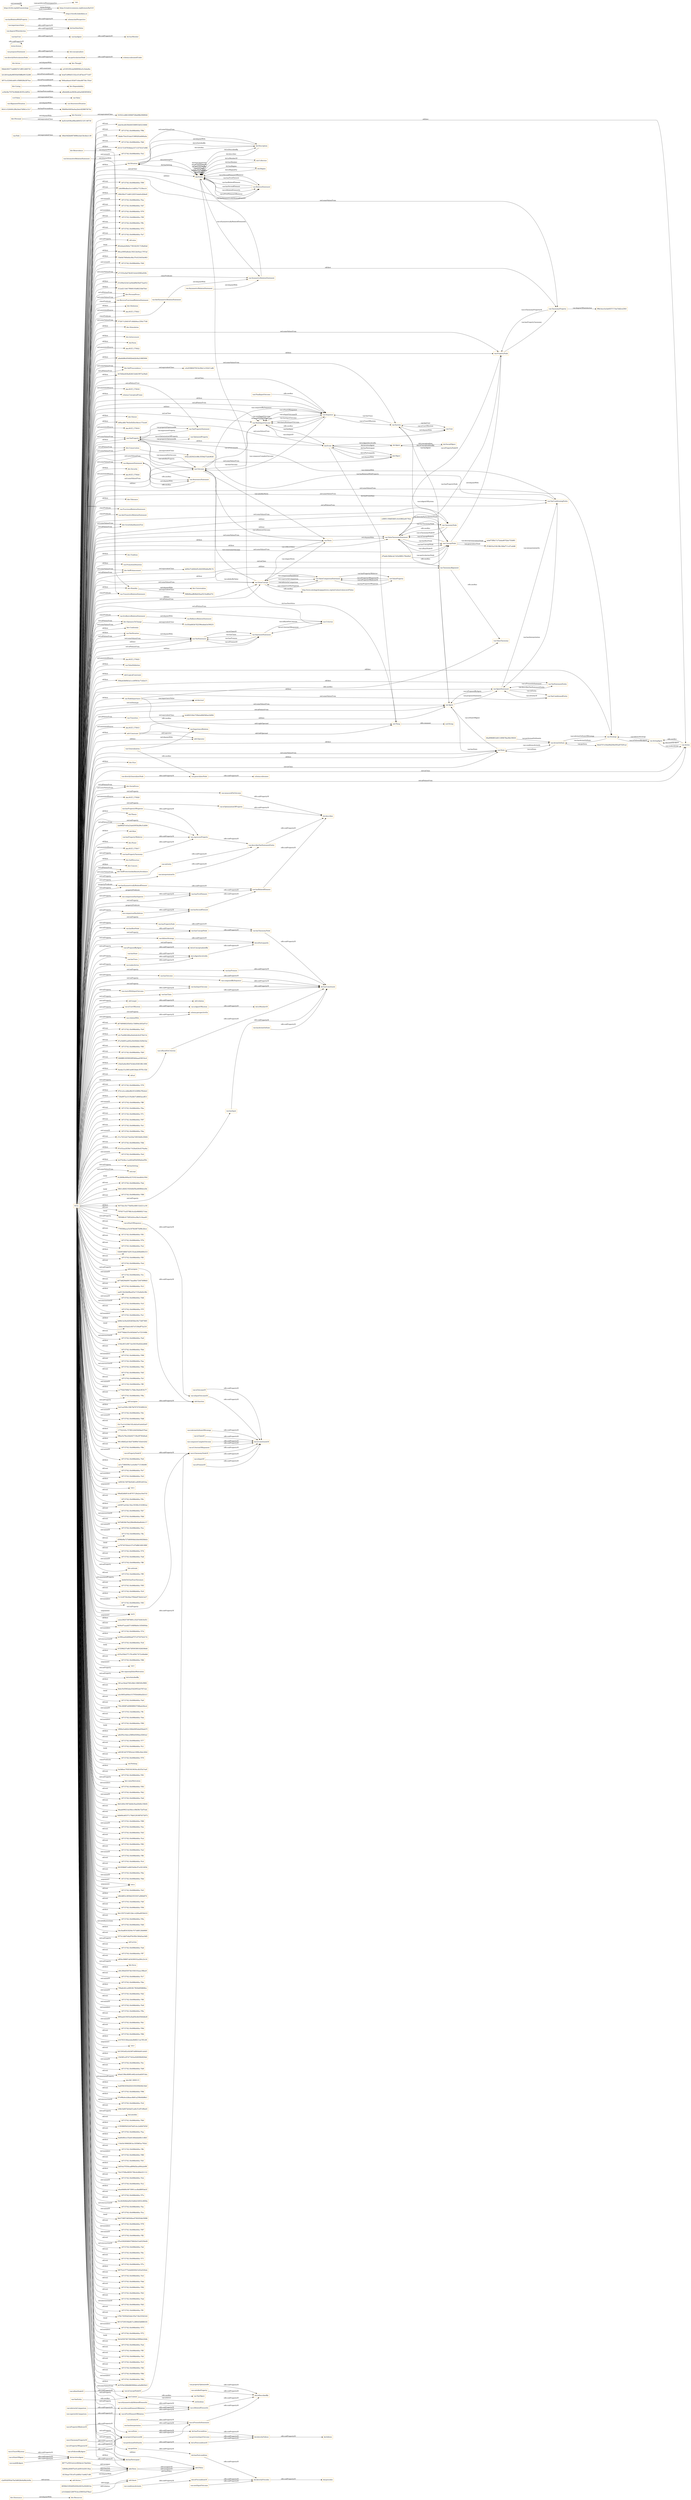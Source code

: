 digraph ar2dtool_diagram { 
rankdir=LR;
size="1501"
node [shape = rectangle, color="orange"]; "bhv:Dominance" "dul:Situation" "odrl:Action" "vae:Path" "88777a35914cfc2c0f20de3a72bd3b4c" "d7ba8e1fb6bc4a7c63e0885c70fed9a5" "a71553e2bd74fc8314c6c02982ef20fc" "vae:AntiSymmetricRelationStatement" "27e594e523d12a04ddf9b59a073aa012" "312a4211b617f06f4193df6233b67bb1" "bhv:PersonalFocus" "vae:ReverseFunctionalRelationStatement" "bhv:Hedonism" "obo:NCIT_C75921" "bhv:Societal" "vae:NodeImportance" "bhv:Universalism" "572817c2040187c48db9eec25f4c77d8" "f9b806e0483ba0aa2bdc4f29887f670d" "vae:AwarenessSituation" "c9bdc9d2bb667d686a3adc3bcbba1c38" "vae:Value" "bhv:Stimulation" "odrl:Policy" "bhv:Achievement" "dul:Norm" "obo:NCIT_C75922" "4858b41492b9f5d564c6635a362661be" "vae:AlignmentSituation" "odrl:Operator" "ac9dcfbe75576c06bffe36355c2df52c" "a8a6d486c8540f2b4d2b3fa2188f3006" "vae:VaeProperty" "bhv:SelfTrascendence" "3b7b9ded436a824615e8d19973a39af2" "vae:Outcome" "vae:AsymmetricRelationStatement" "obo:NCIT_C75918" "schema:ConceptualFrame" "vae:VaeEntity" "vae:MultiInputOutcome" "bhv:Conservation" "vae:AlignmentStatement" "bhv:Dependability" "dul:SocialObject" "bhv:Caring" "odrl:Asset" "bhv:Nature" "af8ebb68cda56f28cab0ae9d8385083d" "b69acd6fc79e5e45d5ec0dcec173cee6" "vae:Generalization" "obo:NCIT_C75919" "vae:Context" "vae:SymmetricRelationStatement" "vae:ActionOnState" "vae:VaeStatement" "vae:TaxonomyProperty" "bhv:Security" "obo:NCIT_C75924" "vae:ConceptNode" "dul:Object" "bhv:Tolerance" "vae:System" "bhv:Humility" "vae:FunctionalRelationStatement" "6b3c1c524440c28fa3beb7fd9b1e13c7" "odrl:Party" "vae:AntiTransitiveRelationStatement" "e389511f9d654601c0c43862a4f1762e" "vae:Norm" "bhv:GrowthAndAnxietyFree" "vae:User" "vae:Sequence" "vae:AgentStatement" "dcbf003184a7358e4ef84f360ee5d994" "vae:VaeConditionedEntity" "bhv:Tradition" "dul:Event" "vae:PromotionDemotion" "dul:Agent" "vae:ValueTaxonomyStatement" "506bab8aeb185d07c0dee86736c150a4" "dad5c4e93fba08beb8045212f1148730" "vae:TaxonomyAlignment" "bhv:SelfEnhancement" "vae:Strategy" "66a8986881b401149067fba36b19f430" "vae:Agent" "bhv:Benevolence" "vae:FinalInputOutcome" "2212814ad4a98593b058fffa99152288" "ccfa20386047f410e30dc1e102d11a86" "vae:VaeSituation" "bhv:Conformity" "vae:Action" "a3143ddd21269791dccf39055ed70ba3" "bhv:Resources" "vae:TransitiveRelationStatement" "dul:Collection" "vae:AwarenessStatement" "vae:IrreflexiveRelationStatement" "obo:NCIT_C75925" "vae:ValueDefinition" "bhv:OpennessToChange" "32f646a2606f7bc81ab091fcb50130ae" "f1f3521e486100969726bd98b3908926" "vae:ActingAgent" "odrl:LogicalConstraint" "94bbfc06377eddf467b7c8f012460745" "eb00e37af440ef5c4443000afba99c7d" "558aeb3b60b3a1cccb9561bc71d2ea7c" "vae:ValueConcept" "vae:PropertyNode" "vae:ValueProperty" "vae:ValueComparisonStatement" "87dfb53a31fb198c348af711cd7ca0d8" "vae:VaeStatementEntity" "vae:Criterion" "obo:NCIT_C75915" "bhv:Thought" "0b2d707e164a90d294e095a0f7f291a2" "a0a875f9b17a75a4aef67f2de755d9f1" "vae:Transition" "vae:State" "dul:Entity" "bhv:Face" "vae:VaeConditioningEntity" "vae:TaxonomyNode" "vae:VaePropertyStatement" "bhv:SocialFocus" "obo:NCIT_C75920" "odrl:Constraint" "vae:IntransitiveRelationStatement" "vae:OptimizedProperty" "dul:Theory" "dul:Region" "dul:Description" "2dd964d7e43a23ab43955b2f9e31d494" "3f150aae75f1c87a24f92c7cb4627c88" "bhv:Action" "vcvf:Value" "odrl:Rule" "6cbd7a990d31332ce51df7dec6771457" "bhv:Power" "vae:ImportanceRelation" "454ec2f25023c0f8c3559d272efe9638" "bhv:Personal" "968b9baaffb9bb02faaf321fed80a57d" "vae:ReflexiveRelationStatement" "38731e52040cb691cf588928fa5874ee" "ec01f0185fcda94f6f946cd1e5eba9ec" "c2a093d595eb7be5d6028e9a98a3e40a" "obo:NCIT_C75917" "vae:ArgumentStatement" "bhv:SelfDirection" "bhv:Concern" "c5c5f3ab843b7f22596eddab3e590231" "bhv:SelfProtectionAndAnxietyAvoidance" "vae:RelationStatement" ; /*classes style*/
	"bhv:Action" -> "bhv:Thought" [ label = "owl:disjointWith" ];
	"vae:particularizesNode" -> "schema:subsumedUnder" [ label = "rdfs:subPropertyOf" ];
	"vae:hasConceptNode" -> "vae:hasTaxonomyNode" [ label = "rdfs:subPropertyOf" ];
	"vae:ConceptNode" -> "vae:PropertyNode" [ label = "owl:disjointWith" ];
	"vae:AsymmetricRelationStatement" -> "vae:SymmetricRelationStatement" [ label = "owl:disjointWith" ];
	"vae:isTaxonomyNodeOf" -> "dul:isConstituentOf" [ label = "rdfs:subPropertyOf" ];
	"vae:proposesStatement" -> "dul:conceptualizes" [ label = "rdfs:subPropertyOf" ];
	"vae:previousInputOutcome" -> "dul:directlyFollows" [ label = "rdfs:subPropertyOf" ];
	"vae:hasTaxonomyNode" -> "dul:hasConstituent" [ label = "rdfs:subPropertyOf" ];
	"vae:nextInputOutcome" -> "dul:directlyPrecedes" [ label = "rdfs:subPropertyOf" ];
	"vae:VaeSituation" -> "vae:VaeStatement" [ label = "owl:disjointWith" ];
	"vae:comparisonHasInferior" -> "vae:hasSecondElement" [ label = "rdfs:subPropertyOf" ];
	"vae:hasTrace" -> "dul:isAgentInvolvedIn" [ label = "rdfs:subPropertyOf" ];
	"vae:Path" -> "c9bdc9d2bb667d686a3adc3bcbba1c38" [ label = "owl:equivalentClass" ];
	"vae:isInputOf" -> "dul:isConstituentOf" [ label = "rdfs:subPropertyOf" ];
	"vae:isSymmetricallyRelatedElementIn" -> "vae:isRelatedElementIn" [ label = "rdfs:subPropertyOf" ];
	"dul:involvesAgent" -> "dul:hasParticipant" [ label = "rdfs:subPropertyOf" ];
	"terms:license" -> "terms:license" [ label = "rdfs:subPropertyOf" ];
	"dul:isAgentInvolvedIn" -> "dul:isParticipantIn" [ label = "rdfs:subPropertyOf" ];
	"bhv:SelfTrascendence" -> "ccfa20386047f410e30dc1e102d11a86" [ label = "owl:equivalentClass" ];
	"vae:describesVaeStatementEntity" -> "dul:describes" [ label = "rdfs:subPropertyOf" ];
	"vae:hasPropertyTaxonomy" -> "vae:expressesProperty" [ label = "rdfs:subPropertyOf" ];
	"dul:Event" -> "dul:Object" [ label = "owl:disjointWith" ];
	"vae:isPremiseOf" -> "dul:isConstituentOf" [ label = "rdfs:subPropertyOf" ];
	"vae:interpretationOn" -> "vae:describesVaeStatementEntity" [ label = "rdfs:subPropertyOf" ];
	"dul:Description" -> "dul:Situation" [ label = "owl:disjointWith" ];
	"odrl:Action" -> "odrl:Party" [ label = "owl:disjointWith" ];
	"vae:madeByAgent" -> "dul:involvesAgent" [ label = "rdfs:subPropertyOf" ];
	"dul:isPreconditionOf" -> "dul:directlyPrecedes" [ label = "rdfs:subPropertyOf" ];
	"vae:isOutcomeOf" -> "dul:isConstituentOf" [ label = "rdfs:subPropertyOf" ];
	"vae:isPresentInStatement" -> "dul:isDescribedBy" [ label = "rdfs:subPropertyOf" ];
	"vae:hasInput" -> "dul:hasConstituent" [ label = "rdfs:subPropertyOf" ];
	"bhv:Personal" -> "bhv:Societal" [ label = "owl:disjointWith" ];
	"bhv:Personal" -> "dad5c4e93fba08beb8045212f1148730" [ label = "owl:equivalentClass" ];
	"vae:hasUser" -> "vae:hasAgent" [ label = "rdfs:subPropertyOf" ];
	"vae:hasRelatedElement" -> "dul:describes" [ label = "rdfs:subPropertyOf" ];
	"vae:onState" -> "dul:hasPrecondition" [ label = "rdfs:subPropertyOf" ];
	"vae:hasActionOnState" -> "dul:hasConstituent" [ label = "rdfs:subPropertyOf" ];
	"vae:hasPropertyNode" -> "vae:hasTaxonomyNode" [ label = "rdfs:subPropertyOf" ];
	"dul:hasPrecondition" -> "dul:directlyFollows" [ label = "rdfs:subPropertyOf" ];
	"vae:hasPropertyOfSuperior" -> "vae:expressesProperty" [ label = "rdfs:subPropertyOf" ];
	"bhv:Conservation" -> "454ec2f25023c0f8c3559d272efe9638" [ label = "owl:equivalentClass" ];
	"vae:isPropertyNodeOf" -> "vae:isTaxonomyNodeOf" [ label = "rdfs:subPropertyOf" ];
	"bhv:Societal" -> "f1f3521e486100969726bd98b3908926" [ label = "owl:equivalentClass" ];
	"vae:Transition" -> "dcbf003184a7358e4ef84f360ee5d994" [ label = "owl:equivalentClass" ];
	"vae:comparisonHasSuperior" -> "vae:hasFirstElement" [ label = "rdfs:subPropertyOf" ];
	"vae:hasOutcome" -> "dul:hasConstituent" [ label = "rdfs:subPropertyOf" ];
	"vae:Norm" -> "vae:ValueTaxonomyStatement" [ label = "owl:disjointWith" ];
	"vae:importanceValue" -> "dul:hasDataValue" [ label = "rdfs:subPropertyOf" ];
	"vae:isProposedByAgent" -> "dul:isConceptualizedBy" [ label = "rdfs:subPropertyOf" ];
	"bhv:Dominance" -> "bhv:Resources" [ label = "owl:disjointWith" ];
	"vae:isEntityOf" -> "vae:isPresentInStatement" [ label = "rdfs:subPropertyOf" ];
	"vae:MultiInputOutcome" -> "vae:Sequence" [ label = "rdfs:seeAlso" ];
	"vae:propertyExpressedAt" -> "vae:isPresentInStatement" [ label = "rdfs:subPropertyOf" ];
	"vae:hasState" -> "dul:isAgentInvolvedIn" [ label = "rdfs:subPropertyOf" ];
	"vae:AwarenessStatement" -> "vae:AlignmentStatement" [ label = "rdfs:seeAlso" ];
	"vae:isConceptNodeOf" -> "vae:isTaxonomyNodeOf" [ label = "rdfs:subPropertyOf" ];
	"bhv:Caring" -> "bhv:Dependability" [ label = "owl:disjointWith" ];
	"vae:hasRootNode" -> "vae:hasConceptNode" [ label = "rdfs:subPropertyOf" ];
	"vae:isAgentOfSystem" -> "dul:isMemberOf" [ label = "rdfs:subPropertyOf" ];
	"vae:ValueConcept" -> "http://www.ontologydesignpatterns.org/ont/values/valuecore#Value" [ label = "rdfs:seeAlso" ];
	"vae:isInputOutcomeOf" -> "dul:isConstituentOf" [ label = "rdfs:subPropertyOf" ];
	"vae:isTaxonomyPropertyOf" -> "vae:propertyExpressedAt" [ label = "rdfs:subPropertyOf" ];
	"vae:directlyParticularizesNode" -> "vae:particularizesNode" [ label = "rdfs:subPropertyOf" ];
	"vae:isRootNodeOf" -> "vae:isConceptNodeOf" [ label = "rdfs:subPropertyOf" ];
	"vae:expressesProperty" -> "vae:describesVaeStatementEntity" [ label = "rdfs:subPropertyOf" ];
	"vae:hasAgent" -> "dul:hasMember" [ label = "rdfs:subPropertyOf" ];
	"vae:isFollowedByAgent" -> "dul:hasParticipant" [ label = "rdfs:subPropertyOf" ];
	"vae:hasRelationWithProperty" -> "schema:hasPerspective" [ label = "rdfs:subPropertyOf" ];
	"vae:measuredOnOutcome" -> "dul:describes" [ label = "rdfs:subPropertyOf" ];
	"vae:perform" -> "dul:hasPostcondition" [ label = "rdfs:subPropertyOf" ];
	"vcvf:Value" -> "vae:Value" [ label = "owl:equivalentClass" ];
	"vae:isTraceOfSystem" -> "dul:involvesAgent" [ label = "rdfs:subPropertyOf" ];
	"vae:degreeOfSatisfaction" -> "dul:hasDataValue" [ label = "rdfs:subPropertyOf" ];
	"vae:directlyGeneralizesNode" -> "vae:generalizesNode" [ label = "rdfs:subPropertyOf" ];
	"vae:conditionsActionIn" -> "dul:isPreconditionOf" [ label = "rdfs:subPropertyOf" ];
	"vae:superiorInComparison" -> "vae:isFirstElementOfRelation" [ label = "rdfs:subPropertyOf" ];
	"vae:System" -> "vae:User" [ label = "owl:disjointWith" ];
	"vae:TaxonomyNode" -> "vae:ValueTaxonomyStatement" [ label = "rdfs:seeAlso" ];
	"vae:ValueTaxonomyStatement" -> "vae:TaxonomyAlignment" [ label = "rdfs:seeAlso" ];
	"vae:followsStrategy" -> "dul:isParticipantIn" [ label = "rdfs:subPropertyOf" ];
	"vae:hasPropertyOfInferior" -> "vae:expressesProperty" [ label = "rdfs:subPropertyOf" ];
	"vae:composedBySequence" -> "dul:hasConstituent" [ label = "rdfs:subPropertyOf" ];
	"vae:AlignmentSituation" -> "vae:AwarenessSituation" [ label = "owl:disjointWith" ];
	"https://w3id.org/def/vaeontology" -> "vae:" [ label = "vann:preferredNamespaceUri" ];
	"https://w3id.org/def/vaeontology" -> "https://creativecommons.org/licenses/by/4.0/" [ label = "terms:license" ];
	"https://w3id.org/def/vaeontology" -> "https://w3id.org/def/vaeontology" [ label = "owl:versionIRI" ];
	"https://w3id.org/def/vaeontology" -> "https://chowlk.linkeddata.es" [ label = "mod:createdWith" ];
	"vae:isActionOnStateOfStrategy" -> "dul:isConstituentOf" [ label = "rdfs:subPropertyOf" ];
	"vae:startsWithInputOutcome" -> "vae:hasInputOutcome" [ label = "rdfs:subPropertyOf" ];
	"vae:isOptimizationOfProperty" -> "dul:describes" [ label = "rdfs:subPropertyOf" ];
	"vae:propertyOptimizedAt" -> "dul:isDescribedBy" [ label = "rdfs:subPropertyOf" ];
	"bhv:Humility" -> "bhv:Universalism" [ label = "owl:disjointWith" ];
	"bhv:Humility" -> "968b9baaffb9bb02faaf321fed80a57d" [ label = "owl:equivalentClass" ];
	"vae:FinalInputOutcome" -> "vae:Sequence" [ label = "rdfs:seeAlso" ];
	"odrl:target" -> "odrl:relation" [ label = "rdfs:subPropertyOf" ];
	"bhv:SelfEnhancement" -> "eb00e37af440ef5c4443000afba99c7d" [ label = "owl:equivalentClass" ];
	"dul:directlyPrecedes" -> "dul:precedes" [ label = "rdfs:subPropertyOf" ];
	"vae:makesAction" -> "dul:isAgentInvolvedIn" [ label = "rdfs:subPropertyOf" ];
	"vae:satisfiesProperty" -> "dul:isDescribedBy" [ label = "rdfs:subPropertyOf" ];
	"vae:TaxonomyAlignment" -> "vae:ValueTaxonomy" [ label = "rdfs:seeAlso" ];
	"vae:hasSecondElement" -> "vae:hasRelatedElement" [ label = "rdfs:subPropertyOf" ];
	"vae:relationWith" -> "schema:perspectiveOn" [ label = "rdfs:subPropertyOf" ];
	"vae:isFirstElementOfRelation" -> "vae:isRelatedElementIn" [ label = "rdfs:subPropertyOf" ];
	"vae:NodeImportance" -> "vae:ValueTaxonomy" [ label = "rdfs:seeAlso" ];
	"vae:NodeImportance" -> "vae:ImportanceRelation" [ label = "rdfs:seeAlso" ];
	"vae:Action" -> "vae:ActingAgent" [ label = "rdfs:seeAlso" ];
	"vae:hasFirstElement" -> "vae:hasRelatedElement" [ label = "rdfs:subPropertyOf" ];
	"vae:inferiorInComparison" -> "vae:isSecondElementOfRelation" [ label = "rdfs:subPropertyOf" ];
	"vae:VaeEntity" -> "vae:Context" [ label = "rdfs:seeAlso" ];
	"vae:isRelatedElementIn" -> "dul:isDescribedBy" [ label = "rdfs:subPropertyOf" ];
	"vae:isClaimOf" -> "dul:isConstituentOf" [ label = "rdfs:subPropertyOf" ];
	"vae:hasInputOutcome" -> "dul:hasConstituent" [ label = "rdfs:subPropertyOf" ];
	"vae:isPropertyOfSuperiorOf" -> "vae:propertyExpressedAt" [ label = "rdfs:subPropertyOf" ];
	"vae:isStateOfAgent" -> "dul:involvesAgent" [ label = "rdfs:subPropertyOf" ];
	"vae:Generalization" -> "vae:generalizesNode" [ label = "rdfs:seeAlso" ];
	"vae:Generalization" -> "vae:ImportanceRelation" [ label = "owl:disjointWith" ];
	"vae:IntransitiveRelationStatement" -> "vae:TransitiveRelationStatement" [ label = "owl:disjointWith" ];
	"vae:Context" -> "vae:VaeObject" [ label = "rdfs:seeAlso" ];
	"NULL" -> "d67489980205b92e156894e26f3a87e3" [ label = "rdf:rest" ];
	"NULL" -> "18715742:18c696b440a:-7fe9" [ label = "rdf:rest" ];
	"NULL" -> "e2c7fa4982280a20a9cb0c9cf276d11b" [ label = "rdf:first" ];
	"NULL" -> "d7a16d491aa402a3fe40db4c5d36e5ae" [ label = "rdf:rest" ];
	"NULL" -> "18715742:18c696b440a:-7f85" [ label = "rdf:rest" ];
	"NULL" -> "vae:hasConceptNode" [ label = "owl:onProperty" ];
	"NULL" -> "18715742:18c696b440a:-7fb9" [ label = "rdf:rest" ];
	"NULL" -> "8468ff61f4590028f5d6daaa03831bc4" [ label = "rdf:rest" ];
	"NULL" -> "bhv:PersonalFocus" [ label = "owl:someValuesFrom" ];
	"NULL" -> "bhv:Hedonism" [ label = "rdf:first" ];
	"NULL" -> "bhv:Conservation" [ label = "owl:allValuesFrom" ];
	"NULL" -> "23bd5a9dcf8447b5d6c650818ffc1898" [ label = "rdf:first" ];
	"NULL" -> "0aedac31a3461ab461fdabc30781c52b" [ label = "rdf:first" ];
	"NULL" -> "rdf:nil" [ label = "rdf:rest" ];
	"NULL" -> "a8a6d486c8540f2b4d2b3fa2188f3006" [ label = "rdf:first" ];
	"NULL" -> "vae:VaeConditioningEntity" [ label = "owl:someValuesFrom" ];
	"NULL" -> "vae:isBasedOnCriterion" [ label = "owl:onProperty" ];
	"NULL" -> "27e594e523d12a04ddf9b59a073aa012" [ label = "rdf:first" ];
	"NULL" -> "18715742:18c696b440a:-7f76" [ label = "rdf:rest" ];
	"NULL" -> "67b1a3cccddbe88c931b58f9a785a0a3" [ label = "rdf:first" ];
	"NULL" -> "729a9972ca7a7fe26b71d6663aceff13" [ label = "rdf:first" ];
	"NULL" -> "18715742:18c696b440a:-7ff8" [ label = "owl:unionOf" ];
	"NULL" -> "vae:isTaxonomyNodeOf" [ label = "owl:onProperty" ];
	"NULL" -> "18715742:18c696b440a:-7fba" [ label = "rdf:rest" ];
	"NULL" -> "vae:interpretationOn" [ label = "owl:onProperty" ];
	"NULL" -> "vae:ConceptNode" [ label = "rdf:first" ];
	"NULL" -> "18715742:18c696b440a:-7f7c" [ label = "rdf:rest" ];
	"NULL" -> "vae:PropertyNode" [ label = "rdf:first" ];
	"NULL" -> "18715742:18c696b440a:-7f97" [ label = "rdf:rest" ];
	"NULL" -> "18715742:18c696b440a:-7fe1" [ label = "rdf:rest" ];
	"NULL" -> "18715742:18c696b440a:-7fda" [ label = "owl:unionOf" ];
	"NULL" -> "e7cc74312d174a524e7d9334d9c25604" [ label = "rdf:rest" ];
	"NULL" -> "odrl:assignee" [ label = "owl:onProperty" ];
	"NULL" -> "18715742:18c696b440a:-7fdb" [ label = "rdf:rest" ];
	"NULL" -> "vae:ConceptNode" [ label = "owl:someValuesFrom" ];
	"NULL" -> "vae:VaeSituation" [ label = "owl:allValuesFrom" ];
	"NULL" -> "97e532aa2f258c71628a620e4270ad4a" [ label = "rdf:first" ];
	"NULL" -> "vae:expressesProperty" [ label = "owl:onProperty" ];
	"NULL" -> "18715742:18c696b440a:-7fe4" [ label = "owl:unionOf" ];
	"NULL" -> "de374c6bcc1aa9d5a850d569a0eef59c" [ label = "rdf:first" ];
	"NULL" -> "dul:hasSetting" [ label = "owl:onProperty" ];
	"NULL" -> "bhv:SelfTrascendence" [ label = "owl:someValuesFrom" ];
	"NULL" -> "owl:real" [ label = "owl:someValuesFrom" ];
	"NULL" -> "6c2669bc600ac027f1921dea4b0a100d" [ label = ":body" ];
	"NULL" -> "18715742:18c696b440a:-7fab" [ label = "rdf:rest" ];
	"NULL" -> "odrl:LogicalConstraint" [ label = "rdf:first" ];
	"NULL" -> "08d1cdfd421920d4bf56a460f84dcd3b" [ label = ":body" ];
	"NULL" -> "18715742:18c696b440a:-7f88" [ label = "rdf:rest" ];
	"NULL" -> "f4473dec5b175b85bc688132d221a1f0" [ label = "rdf:first" ];
	"NULL" -> "7976577ecf579fb14cd2e96849217e4a" [ label = "rdf:rest" ];
	"NULL" -> "7f0548fc4172852d24ca58a31c9aaa63" [ label = ":head" ];
	"NULL" -> "vae:onEntity" [ label = "owl:onProperty" ];
	"NULL" -> "7795584acac5e3476fc8675d98c2fece" [ label = "rdf:rest" ];
	"NULL" -> "vae:VaeConditioningEntity" [ label = "owl:allValuesFrom" ];
	"NULL" -> "18715742:18c696b440a:-7f81" [ label = "rdf:rest" ];
	"NULL" -> "vae:TaxonomyNode" [ label = "rdf:first" ];
	"NULL" -> "18715742:18c696b440a:-7f7b" [ label = "rdf:rest" ];
	"NULL" -> "vae:comparisonHasInferior" [ label = "owl:onProperty" ];
	"NULL" -> "18715742:18c696b440a:-7fa2" [ label = "rdf:rest" ];
	"NULL" -> "53b903d8667d29135ede2606d4f9e515" [ label = "rdf:first" ];
	"NULL" -> "18715742:18c696b440a:-7ff3" [ label = "rdf:rest" ];
	"NULL" -> "18715742:18c696b440a:-7fed" [ label = "rdf:rest" ];
	"NULL" -> "vae:isUserOfSystem" [ label = "owl:onProperty" ];
	"NULL" -> "vae:FunctionalRelationStatement" [ label = ":classPredicate" ];
	"NULL" -> "18715742:18c696b440a:-7fcc" [ label = "owl:unionOf" ];
	"NULL" -> "vae:ActionOnState" [ label = "rdf:first" ];
	"NULL" -> "dd73d6294d0917daad8dc72447d086d1" [ label = "rdf:rest" ];
	"NULL" -> "vae:VaeStatement" [ label = "owl:someValuesFrom" ];
	"NULL" -> "18715742:18c696b440a:-7fc3" [ label = "rdf:rest" ];
	"NULL" -> "aad513b22bb98aef25a7155a9e62c96c" [ label = "rdf:first" ];
	"NULL" -> "vae:Criterion" [ label = "owl:allValuesFrom" ];
	"NULL" -> "vae:SymmetricRelationStatement" [ label = ":classPredicate" ];
	"NULL" -> "18715742:18c696b440a:-7fd6" [ label = "owl:unionOf" ];
	"NULL" -> "vae:hasFirstElement" [ label = "owl:onProperty" ];
	"NULL" -> "18715742:18c696b440a:-7fc0" [ label = "owl:intersectionOf" ];
	"NULL" -> "18715742:18c696b440a:-7f7f" [ label = "rdf:rest" ];
	"NULL" -> "bhv:GrowthAndAnxietyFree" [ label = "owl:someValuesFrom" ];
	"NULL" -> "vae:Strategy" [ label = "owl:someValuesFrom" ];
	"NULL" -> "obo:NCIT_C75922" [ label = "owl:annotatedSource" ];
	"NULL" -> "18715742:18c696b440a:-7fa1" [ label = "owl:members" ];
	"NULL" -> "b666c3a34a4263d03bbc04c73d0746f1" [ label = "rdf:first" ];
	"NULL" -> "db6eceb35afa3c9d7cf1336aff75a218" [ label = ":head" ];
	"NULL" -> "vae:ConceptNode" [ label = "owl:onClass" ];
	"NULL" -> "vae:Action" [ label = "rdf:first" ];
	"NULL" -> "vae:hasOutcome" [ label = "owl:onProperty" ];
	"NULL" -> "818779dbb335c045fe8ef7ce7251048b" [ label = "rdf:rest" ];
	"NULL" -> "18715742:18c696b440a:-7fa9" [ label = "owl:intersectionOf" ];
	"NULL" -> "219dcd915c8671be5f4359a4f2b2d848" [ label = "rdf:first" ];
	"NULL" -> "obo:NCIT_C75920" [ label = "owl:annotatedSource" ];
	"NULL" -> "18715742:18c696b440a:-7fb4" [ label = "rdf:rest" ];
	"NULL" -> "18715742:18c696b440a:-7f98" [ label = "owl:members" ];
	"NULL" -> "18715742:18c696b440a:-7fae" [ label = "rdf:rest" ];
	"NULL" -> "18715742:18c696b440a:-7fbb" [ label = "owl:intersectionOf" ];
	"NULL" -> "vae:AwarenessStatement" [ label = "owl:someValuesFrom" ];
	"NULL" -> "18715742:18c696b440a:-7fd5" [ label = "rdf:rest" ];
	"NULL" -> "18715742:18c696b440a:-7fcf" [ label = "rdf:rest" ];
	"NULL" -> "18715742:18c696b440a:-7ff0" [ label = "owl:unionOf" ];
	"NULL" -> "vae:hasSecondElement" [ label = "owl:onProperty" ];
	"NULL" -> "cc7762b76f4b71c7fdbc39a0c9f19c77" [ label = "rdf:first" ];
	"NULL" -> "vae:startsWithInputOutcome" [ label = "owl:onProperty" ];
	"NULL" -> "18715742:18c696b440a:-7f8a" [ label = "rdf:rest" ];
	"NULL" -> "0a21aa55f0c19fb79d76747634ff4224" [ label = "rdf:first" ];
	"NULL" -> "18715742:18c696b440a:-7fdc" [ label = "owl:unionOf" ];
	"NULL" -> "odrl:Operator" [ label = "rdf:first" ];
	"NULL" -> "18715742:18c696b440a:-7fd8" [ label = "owl:unionOf" ];
	"NULL" -> "2dd964d7e43a23ab43955b2f9e31d494" [ label = "owl:allValuesFrom" ];
	"NULL" -> "03c72e314339d15f2c6b5e91b4445e67" [ label = "rdf:rest" ];
	"NULL" -> "177523181c757ff3120455658a0379a4" [ label = "rdf:first" ];
	"NULL" -> "bhv:Tradition" [ label = "rdf:first" ];
	"NULL" -> "5f8ae5a78ea3dde627136a28740a8aab" [ label = "rdf:rest" ];
	"NULL" -> "981c6fb82ad14bd73b969e7d3efc4242" [ label = "rdf:first" ];
	"NULL" -> "vae:Agent" [ label = "owl:someValuesFrom" ];
	"NULL" -> "a71553e2bd74fc8314c6c02982ef20fc" [ label = "owl:someValuesFrom" ];
	"NULL" -> "18715742:18c696b440a:-7f8e" [ label = "rdf:rest" ];
	"NULL" -> "vae:isStartOfSequence" [ label = "owl:onProperty" ];
	"NULL" -> "vae:hasInput" [ label = "owl:onProperty" ];
	"NULL" -> "18715742:18c696b440a:-7fe0" [ label = "owl:unionOf" ];
	"NULL" -> "ad1e738065f6e1ae4a8de7121bffaf66" [ label = "rdf:first" ];
	"NULL" -> "vae:Sequence" [ label = "owl:onClass" ];
	"NULL" -> "18715742:18c696b440a:-7fe7" [ label = "rdf:rest" ];
	"NULL" -> "18715742:18c696b440a:-7fa5" [ label = "owl:members" ];
	"NULL" -> "vae:hasRootNode" [ label = "owl:onProperty" ];
	"NULL" -> "1df5f18c7d970b45d61ce85f91b931ba" [ label = "rdf:first" ];
	"NULL" -> "vae:c" [ label = ":argument2" ];
	"NULL" -> "558aeb3b60b3a1cccb9561bc71d2ea7c" [ label = "rdf:first" ];
	"NULL" -> "vae:NodeImportance" [ label = "rdf:first" ];
	"NULL" -> "vae:VaeConditionedEntity" [ label = "owl:someValuesFrom" ];
	"NULL" -> "69bdf2d8d914c40767126a2ea16ed7d1" [ label = "rdf:rest" ];
	"NULL" -> "18715742:18c696b440a:-7f9c" [ label = "rdf:rest" ];
	"NULL" -> "a4d587ae43de14ba1f4306c4162862ae" [ label = "rdf:first" ];
	"NULL" -> "18715742:18c696b440a:-7fb7" [ label = "rdf:rest" ];
	"NULL" -> "bhv:SelfEnhancement" [ label = "owl:someValuesFrom" ];
	"NULL" -> "18715742:18c696b440a:-7fb8" [ label = "owl:intersectionOf" ];
	"NULL" -> "bhv:GrowthAndAnxietyFree" [ label = "owl:allValuesFrom" ];
	"NULL" -> "vae:Outcome" [ label = "owl:someValuesFrom" ];
	"NULL" -> "bhv:SelfDirection" [ label = "rdf:first" ];
	"NULL" -> "vae:hasInputOutcome" [ label = "owl:onProperty" ];
	"NULL" -> "vae:TaxonomyProperty" [ label = "owl:someValuesFrom" ];
	"NULL" -> "dul:Theory" [ label = "rdf:first" ];
	"NULL" -> "0d7b9636b78a22f8e666efba60a9a117" [ label = "rdf:rest" ];
	"NULL" -> "dul:Event" [ label = "rdf:first" ];
	"NULL" -> "18715742:18c696b440a:-7fce" [ label = "owl:unionOf" ];
	"NULL" -> "18715742:18c696b440a:-7ffa" [ label = "owl:unionOf" ];
	"NULL" -> "4596b08a727b80004bb3d4e04020bfcb" [ label = "rdf:rest" ];
	"NULL" -> "vae:ArgumentStatement" [ label = "rdf:first" ];
	"NULL" -> "aa79734745dcb157c07bf8616901f89f" [ label = ":head" ];
	"NULL" -> "18715742:18c696b440a:-7f74" [ label = "rdf:rest" ];
	"NULL" -> "18715742:18c696b440a:-7fa8" [ label = "rdf:rest" ];
	"NULL" -> "18715742:18c696b440a:-7ff6" [ label = "owl:unionOf" ];
	"NULL" -> "bhv:attitude" [ label = "owl:onProperty" ];
	"NULL" -> "18715742:18c696b440a:-7ff9" [ label = "rdf:rest" ];
	"NULL" -> "vae:Norm" [ label = "rdf:first" ];
	"NULL" -> "schema:perspectiveOn" [ label = "owl:onProperty" ];
	"NULL" -> "oboInOwl:hasExactSynonym" [ label = "owl:annotatedProperty" ];
	"NULL" -> "18715742:18c696b440a:-7f95" [ label = "rdf:rest" ];
	"NULL" -> "18715742:18c696b440a:-7fc9" [ label = "rdf:rest" ];
	"NULL" -> "vae:VaeProperty" [ label = "rdf:first" ];
	"NULL" -> "7c13cf4730c04ee7f56de8726e9c3e27" [ label = "rdf:first" ];
	"NULL" -> "18715742:18c696b440a:-7f83" [ label = "owl:members" ];
	"NULL" -> "vae:hasSymmetricallyRelatedElement" [ label = "owl:onProperty" ];
	"NULL" -> "vae:AntiTransitiveRelationStatement" [ label = ":classPredicate" ];
	"NULL" -> "vae:b" [ label = ":argument2" ];
	"NULL" -> "ce2ce392573870691c35257b5610cf51" [ label = "rdf:first" ];
	"NULL" -> "9e94e97aaadd37c0489bb0e1456400da" [ label = "rdf:rest" ];
	"NULL" -> "obo:NCIT_C75924" [ label = "owl:annotatedSource" ];
	"NULL" -> "18715742:18c696b440a:-7f7d" [ label = "owl:members" ];
	"NULL" -> "bc599cae42d006abf757c075479c617d" [ label = "rdf:first" ];
	"NULL" -> "18715742:18c696b440a:-7fc8" [ label = "owl:intersectionOf" ];
	"NULL" -> "41529fd237a8b728500380162fd346d4" [ label = ":body" ];
	"NULL" -> "d255a55bb377c781e85617b72c64bdb6" [ label = "rdf:first" ];
	"NULL" -> "18715742:18c696b440a:-7f86" [ label = "rdf:rest" ];
	"NULL" -> "vae:t" [ label = ":argument1" ];
	"NULL" -> "bhv:opposingValueMotivation" [ label = "owl:onProperty" ];
	"NULL" -> "bhv:Humility" [ label = "rdf:first" ];
	"NULL" -> "dul:isSatisfiedBy" [ label = "owl:onProperty" ];
	"NULL" -> "vae:TaxonomyProperty" [ label = "rdf:first" ];
	"NULL" -> "361aa1bbab7402c8bfc1086549cf98f2" [ label = "rdf:first" ];
	"NULL" -> "8efa19cf5943aba55d24952ab7957a2c" [ label = "rdf:rest" ];
	"NULL" -> "a3e34f03ad04ee315765b4bf6ad2b3c3" [ label = ":head" ];
	"NULL" -> "18715742:18c696b440a:-7fa0" [ label = "rdf:rest" ];
	"NULL" -> "750c385f87e69909f90375f6beb30ecd" [ label = "rdf:rest" ];
	"NULL" -> "vae:hasFirstElement" [ label = ":propertyPredicate" ];
	"NULL" -> "18715742:18c696b440a:-7ffc" [ label = "owl:unionOf" ];
	"NULL" -> "18715742:18c696b440a:-7feb" [ label = "rdf:rest" ];
	"NULL" -> "18715742:18c696b440a:-7f90" [ label = "owl:members" ];
	"NULL" -> "1f964e5ed62b1068e6085dda056ab27f" [ label = ":body" ];
	"NULL" -> "adb295a16deca5889e8309dacf2843a2" [ label = "rdf:first" ];
	"NULL" -> "18715742:18c696b440a:-7f77" [ label = "rdf:rest" ];
	"NULL" -> "vae:State" [ label = "owl:onClass" ];
	"NULL" -> "18715742:18c696b440a:-7fc1" [ label = "rdf:rest" ];
	"NULL" -> "ed818f1db70785b2eb109f0e36dc260d" [ label = ":body" ];
	"NULL" -> "18715742:18c696b440a:-7f70" [ label = "rdf:rest" ];
	"NULL" -> "572817c2040187c48db9eec25f4c77d8" [ label = "owl:someValuesFrom" ];
	"NULL" -> "bhv:OpennessToChange" [ label = "owl:allValuesFrom" ];
	"NULL" -> "owl:Nothing" [ label = ":classPredicate" ];
	"NULL" -> "0a3d6eec793f10410634ccfb335a7ea0" [ label = "rdf:first" ];
	"NULL" -> "vae:VaeStatement" [ label = "rdf:first" ];
	"NULL" -> "vae:VaeSituation" [ label = "rdf:first" ];
	"NULL" -> "18715742:18c696b440a:-7f91" [ label = "rdf:rest" ];
	"NULL" -> "bhv:valueMotivation" [ label = "owl:onProperty" ];
	"NULL" -> "18715742:18c696b440a:-7f93" [ label = "owl:members" ];
	"NULL" -> "vae:relationWith" [ label = "owl:onProperty" ];
	"NULL" -> "18715742:18c696b440a:-7fb2" [ label = "rdf:rest" ];
	"NULL" -> "18715742:18c696b440a:-7fe6" [ label = "owl:unionOf" ];
	"NULL" -> "46d1d40e1967ddd4e5bad26d0e1f4b92" [ label = "rdf:rest" ];
	"NULL" -> "bhv:Stimulation" [ label = "rdf:first" ];
	"NULL" -> "vae:hasSecondElement" [ label = ":propertyPredicate" ];
	"NULL" -> "9daab09021da30dccc08d38c72ef7eeb" [ label = "rdf:rest" ];
	"NULL" -> "vae:ReverseFunctionalRelationStatement" [ label = ":classPredicate" ];
	"NULL" -> "6db6f4cb83371176b012919876372672" [ label = "rdf:rest" ];
	"NULL" -> "18715742:18c696b440a:-7f89" [ label = "rdf:rest" ];
	"NULL" -> "18715742:18c696b440a:-7fee" [ label = "owl:unionOf" ];
	"NULL" -> "18715742:18c696b440a:-7fd3" [ label = "rdf:rest" ];
	"NULL" -> "odrl:Constraint" [ label = "rdf:first" ];
	"NULL" -> "vae:Action" [ label = "owl:onClass" ];
	"NULL" -> "18715742:18c696b440a:-7fcd" [ label = "rdf:rest" ];
	"NULL" -> "18715742:18c696b440a:-7f82" [ label = "rdf:rest" ];
	"NULL" -> "odrl:target" [ label = "owl:onProperty" ];
	"NULL" -> "vae:AntiSymmetricRelationStatement" [ label = ":classPredicate" ];
	"NULL" -> "18715742:18c696b440a:-7fa3" [ label = "rdf:rest" ];
	"NULL" -> "vae:Transition" [ label = "owl:allValuesFrom" ];
	"NULL" -> "vae:makesAction" [ label = "owl:onProperty" ];
	"NULL" -> "vae:TransitiveRelationStatement" [ label = ":classPredicate" ];
	"NULL" -> "18715742:18c696b440a:-7ff4" [ label = "owl:unionOf" ];
	"NULL" -> "18715742:18c696b440a:-7fc4" [ label = "rdf:rest" ];
	"NULL" -> "dul:Object" [ label = "owl:someValuesFrom" ];
	"NULL" -> "vae:onState" [ label = "owl:onProperty" ];
	"NULL" -> "bhv:SelfProtectionAndAnxietyAvoidance" [ label = "owl:someValuesFrom" ];
	"NULL" -> "84183fb667ce66f19e0bc97ec921403b" [ label = "rdf:rest" ];
	"NULL" -> "dul:isParticipantIn" [ label = "owl:onProperty" ];
	"NULL" -> "vae:VaeProperty" [ label = "owl:someValuesFrom" ];
	"NULL" -> "18715742:18c696b440a:-7fbe" [ label = "rdf:rest" ];
	"NULL" -> "vae:Agent" [ label = "owl:allValuesFrom" ];
	"NULL" -> "18715742:18c696b440a:-7fbd" [ label = "owl:unionOf" ];
	"NULL" -> "vae:a" [ label = ":argument1" ];
	"NULL" -> "18715742:18c696b440a:-7fe5" [ label = "rdf:rest" ];
	"NULL" -> "df424ff33c3859d23553547a380b6f74" [ label = "rdf:first" ];
	"NULL" -> "18715742:18c696b440a:-7fdf" [ label = "rdf:rest" ];
	"NULL" -> "obo:NCIT_C75921" [ label = "owl:annotatedSource" ];
	"NULL" -> "18715742:18c696b440a:-7f94" [ label = "rdf:rest" ];
	"NULL" -> "8fe1355721b83128e1c42f0ad9556410" [ label = "rdf:first" ];
	"NULL" -> "18715742:18c696b440a:-7f9a" [ label = "rdf:rest" ];
	"NULL" -> "vae:PropertyNode" [ label = "owl:someValuesFrom" ];
	"NULL" -> "18715742:18c696b440a:-7fd0" [ label = "owl:withRestrictions" ];
	"NULL" -> "dul:Situation" [ label = "rdf:first" ];
	"NULL" -> "04e3fadff3418204e7675d80126b8680" [ label = "rdf:first" ];
	"NULL" -> "bhv:SelfEnhancement" [ label = "owl:allValuesFrom" ];
	"NULL" -> "3573c1db07e8a976c95b1364d3ae5df2" [ label = "rdf:rest" ];
	"NULL" -> "vae:hasPropertyNode" [ label = "owl:onProperty" ];
	"NULL" -> "dul:Description" [ label = "owl:someValuesFrom" ];
	"NULL" -> "bhv:Conservation" [ label = "owl:someValuesFrom" ];
	"NULL" -> "bhv:PersonalFocus" [ label = "owl:allValuesFrom" ];
	"NULL" -> "schema:ConceptualFrame" [ label = "rdf:first" ];
	"NULL" -> "vae:Strategy" [ label = "rdf:first" ];
	"NULL" -> "vae:Outcome" [ label = "rdf:first" ];
	"NULL" -> "odrl:action" [ label = "owl:onProperty" ];
	"NULL" -> "18715742:18c696b440a:-7fa6" [ label = "rdf:rest" ];
	"NULL" -> "18715742:18c696b440a:-7ff7" [ label = "rdf:rest" ];
	"NULL" -> "eff50e398897a834399352a290c23c16" [ label = "rdf:rest" ];
	"NULL" -> "vae:isProposedByAgent" [ label = "owl:onProperty" ];
	"NULL" -> "bhv:focus" [ label = "owl:onProperty" ];
	"NULL" -> "ef0c3f0dd5507db1936103aea1ff6ee9" [ label = "rdf:first" ];
	"NULL" -> "18715742:18c696b440a:-7fc7" [ label = "rdf:rest" ];
	"NULL" -> "18715742:18c696b440a:-7fde" [ label = "owl:unionOf" ];
	"NULL" -> "790a8c641ce09f1f617f636d958808cc" [ label = "rdf:first" ];
	"NULL" -> "18715742:18c696b440a:-7fd2" [ label = "owl:unionOf" ];
	"NULL" -> "18715742:18c696b440a:-7f8f" [ label = "rdf:rest" ];
	"NULL" -> "18715742:18c696b440a:-7fe8" [ label = "owl:unionOf" ];
	"NULL" -> "18715742:18c696b440a:-7f9e" [ label = "owl:members" ];
	"NULL" -> "obo:NCIT_C75918" [ label = "owl:annotatedSource" ];
	"NULL" -> "3f00aab419455a3baf04e4b439d4db28" [ label = "rdf:rest" ];
	"NULL" -> "18715742:18c696b440a:-7fb1" [ label = "owl:unionOf" ];
	"NULL" -> "vae:MultiInputOutcome" [ label = "rdf:first" ];
	"NULL" -> "18715742:18c696b440a:-7f9d" [ label = "rdf:rest" ];
	"NULL" -> "18715742:18c696b440a:-7f84" [ label = "rdf:rest" ];
	"NULL" -> "d147653146aeedea9b8f211ea7f01cf6" [ label = "rdf:first" ];
	"NULL" -> "vae:r" [ label = ":argument1" ];
	"NULL" -> "6d12f43e82a5d2487e6f604dd41eb4d1" [ label = "rdf:rest" ];
	"NULL" -> "vae:ValueTaxonomyStatement" [ label = "owl:someValuesFrom" ];
	"NULL" -> "bhv:SelfProtectionAndAnxietyAvoidance" [ label = "owl:allValuesFrom" ];
	"NULL" -> "15b58f1a3f7d77443ac8285f9b9f29dd" [ label = "rdf:first" ];
	"NULL" -> "vae:ValueDefinition" [ label = "rdf:first" ];
	"NULL" -> "vae:TaxonomyAlignment" [ label = "rdf:first" ];
	"NULL" -> "18715742:18c696b440a:-7fec" [ label = "owl:unionOf" ];
	"NULL" -> "18715742:18c696b440a:-7fd9" [ label = "rdf:rest" ];
	"NULL" -> "bhv:Security" [ label = "rdf:first" ];
	"NULL" -> "vae:AgentStatement" [ label = "rdf:first" ];
	"NULL" -> "vae:propertyExpressedAt" [ label = "owl:onProperty" ];
	"NULL" -> "vae:AlignmentStatement" [ label = "owl:someValuesFrom" ];
	"NULL" -> "fe9a4139bc84981e662cdc0a4d547a0a" [ label = "rdf:rest" ];
	"NULL" -> "bhv:OpennessToChange" [ label = "owl:someValuesFrom" ];
	"NULL" -> "obo:IAO_0000115" [ label = "owl:annotatedProperty" ];
	"NULL" -> "dul:hasParticipant" [ label = "owl:onProperty" ];
	"NULL" -> "odrl:assigner" [ label = "owl:onProperty" ];
	"NULL" -> "bhv:SocialFocus" [ label = "owl:someValuesFrom" ];
	"NULL" -> "4adf39b5456d2f241654300b04b1fdef" [ label = "rdf:first" ];
	"NULL" -> "18715742:18c696b440a:-7f96" [ label = "rdf:rest" ];
	"NULL" -> "07e99fa4ce2dbaec8b81a239b44b88e1" [ label = "rdf:first" ];
	"NULL" -> "vae:ValueComparisonStatement" [ label = "rdf:first" ];
	"NULL" -> "18715742:18c696b440a:-7fc6" [ label = "owl:intersectionOf" ];
	"NULL" -> "c04b1fa847de0ab51ad4c51e87e96ed3" [ label = "rdf:rest" ];
	"NULL" -> "dul:satisfies" [ label = "owl:onProperty" ];
	"NULL" -> "vae:VaePropertyStatement" [ label = "owl:allValuesFrom" ];
	"NULL" -> "vae:a" [ label = ":argument2" ];
	"NULL" -> "odrl:Rule" [ label = "rdf:first" ];
	"NULL" -> "obo:NCIT_C75925" [ label = "owl:annotatedSource" ];
	"NULL" -> "18715742:18c696b440a:-7fb0" [ label = "rdf:rest" ];
	"NULL" -> "c13938695b52447bd51dcc2e60d7d52f" [ label = "rdf:first" ];
	"NULL" -> "18715742:18c696b440a:-7faa" [ label = "rdf:rest" ];
	"NULL" -> "6ad0e66cec35ab41d6dafabd6e1c4fb5" [ label = "rdf:first" ];
	"NULL" -> "bhv:SocialFocus" [ label = "owl:allValuesFrom" ];
	"NULL" -> "vae:ValueConcept" [ label = "owl:someValuesFrom" ];
	"NULL" -> "11bb3b190682ffc5ec33f3865ac792b2" [ label = "rdf:first" ];
	"NULL" -> "18715742:18c696b440a:-7ffb" [ label = "rdf:rest" ];
	"NULL" -> "vae:hasPremise" [ label = "owl:onProperty" ];
	"NULL" -> "18715742:18c696b440a:-7f80" [ label = "owl:members" ];
	"NULL" -> "bhv:Tolerance" [ label = "rdf:first" ];
	"NULL" -> "18715742:18c696b440a:-7fd1" [ label = "rdf:rest" ];
	"NULL" -> "vae:State" [ label = "owl:someValuesFrom" ];
	"NULL" -> "2df16a37f556cad899d5bca000a2e09f" [ label = "rdf:first" ];
	"NULL" -> "72b15700bcf6f291784c6c848a521112" [ label = "rdf:first" ];
	"NULL" -> "bhv:Power" [ label = "rdf:first" ];
	"NULL" -> "18715742:18c696b440a:-7fcb" [ label = "rdf:rest" ];
	"NULL" -> "bhv:Nature" [ label = "rdf:first" ];
	"NULL" -> "18715742:18c696b440a:-7fc2" [ label = "owl:unionOf" ];
	"NULL" -> "e6ae84680c9675f901cec8bd8895de5f" [ label = "rdf:first" ];
	"NULL" -> "vae:b" [ label = ":argument1" ];
	"NULL" -> "18715742:18c696b440a:-7f7a" [ label = "rdf:rest" ];
	"NULL" -> "3b7b9ded436a824615e8d19973a39af2" [ label = "rdf:first" ];
	"NULL" -> "32a362fb9b0a85d16d6b434933c9858a" [ label = "rdf:rest" ];
	"NULL" -> "18715742:18c696b440a:-7fac" [ label = "owl:intersectionOf" ];
	"NULL" -> "18715742:18c696b440a:-7fca" [ label = "owl:unionOf" ];
	"NULL" -> "fbb3738f57d65040ee9706305db35898" [ label = ":head" ];
	"NULL" -> "vae:Action" [ label = "owl:allValuesFrom" ];
	"NULL" -> "18715742:18c696b440a:-7f78" [ label = "rdf:rest" ];
	"NULL" -> "vae:Agent" [ label = "rdf:first" ];
	"NULL" -> "18715742:18c696b440a:-7f87" [ label = "owl:members" ];
	"NULL" -> "18715742:18c696b440a:-7ff2" [ label = "owl:unionOf" ];
	"NULL" -> "d7bc439283684379062fe51bd5259e00" [ label = "rdf:rest" ];
	"NULL" -> "18715742:18c696b440a:-7faf" [ label = "owl:intersectionOf" ];
	"NULL" -> "bhv:Achievement" [ label = "rdf:first" ];
	"NULL" -> "vae:followsStrategy" [ label = "owl:onProperty" ];
	"NULL" -> "vae:Sequence" [ label = "rdf:first" ];
	"NULL" -> "18715742:18c696b440a:-7fbc" [ label = "rdf:rest" ];
	"NULL" -> "vae:VaeStatementEntity" [ label = "rdf:first" ];
	"NULL" -> "18715742:18c696b440a:-7f71" [ label = "rdf:rest" ];
	"NULL" -> "bhv:Conformity" [ label = "rdf:first" ];
	"NULL" -> "18715742:18c696b440a:-7f7e" [ label = "rdf:rest" ];
	"NULL" -> "vae:perform" [ label = "owl:onProperty" ];
	"NULL" -> "0f075cb1f775ebb84049d1b45a0244ab" [ label = "rdf:first" ];
	"NULL" -> "xsd:decimal" [ label = "owl:onDatatype" ];
	"NULL" -> "vae:RelationStatement" [ label = "rdf:first" ];
	"NULL" -> "bhv:SelfTrascendence" [ label = "owl:allValuesFrom" ];
	"NULL" -> "18715742:18c696b440a:-7fe3" [ label = "rdf:rest" ];
	"NULL" -> "obo:NCIT_C75919" [ label = "owl:annotatedSource" ];
	"NULL" -> "18715742:18c696b440a:-7fdd" [ label = "rdf:rest" ];
	"NULL" -> "18715742:18c696b440a:-7f92" [ label = "rdf:rest" ];
	"NULL" -> "odrl:Party" [ label = "rdf:first" ];
	"NULL" -> "18715742:18c696b440a:-7fb3" [ label = "rdf:rest" ];
	"NULL" -> "obo:NCIT_C75917" [ label = "owl:annotatedSource" ];
	"NULL" -> "dul:Entity" [ label = "owl:onClass" ];
	"NULL" -> "18715742:18c696b440a:-7fad" [ label = "rdf:rest" ];
	"NULL" -> "18715742:18c696b440a:-7fb5" [ label = "owl:intersectionOf" ];
	"NULL" -> "18715742:18c696b440a:-7ff1" [ label = "rdf:rest" ];
	"NULL" -> "e7fb176305d25e6e193a718e335423c6" [ label = "rdf:rest" ];
	"NULL" -> "9b7c5729319da6b7cc288443b8886181" [ label = ":head" ];
	"NULL" -> "18715742:18c696b440a:-7f75" [ label = "owl:members" ];
	"NULL" -> "odrl:Policy" [ label = "rdf:first" ];
	"NULL" -> "18715742:18c696b440a:-7f72" [ label = "owl:members" ];
	"NULL" -> "3fe3e93676673843084a439f9bb220db" [ label = ":body" ];
	"NULL" -> "vae:Context" [ label = "owl:someValuesFrom" ];
	"NULL" -> "312a4211b617f06f4193df6233b67bb1" [ label = "rdf:first" ];
	"NULL" -> "vae:ValueTaxonomyStatement" [ label = "rdf:first" ];
	"NULL" -> "vae:hasTrace" [ label = "owl:onProperty" ];
	"NULL" -> "18715742:18c696b440a:-7fa4" [ label = "rdf:rest" ];
	"NULL" -> "18715742:18c696b440a:-7ff5" [ label = "rdf:rest" ];
	"NULL" -> "18715742:18c696b440a:-7fef" [ label = "rdf:rest" ];
	"NULL" -> "vae:MultiInputOutcome" [ label = "owl:onClass" ];
	"NULL" -> "18715742:18c696b440a:-7fc5" [ label = "rdf:rest" ];
	"NULL" -> "vae:ValueConcept" [ label = "rdf:first" ];
	"NULL" -> "18715742:18c696b440a:-7fbf" [ label = "rdf:rest" ];
	"NULL" -> "vae:Sequence" [ label = "owl:allValuesFrom" ];
	"NULL" -> "18715742:18c696b440a:-7f8d" [ label = "rdf:rest" ];
	"NULL" -> "b69acd6fc79e5e45d5ec0dcec173cee6" [ label = "rdf:first" ];
	"NULL" -> "vae:hasSymmetricallyRelatedElement" [ label = ":propertyPredicate" ];
	"NULL" -> "vae:composedBySequence" [ label = "owl:onProperty" ];
	"NULL" -> "vae:PromotionDemotion" [ label = "rdf:first" ];
	"NULL" -> "vae:Criterion" [ label = "rdf:first" ];
	"NULL" -> "18715742:18c696b440a:-7f8b" [ label = "owl:members" ];
	"NULL" -> "da7676e32f8d4865806dcca0a08430e3" [ label = "rdf:first" ];
	"NULL" -> "vae:hasClaim" [ label = "owl:onProperty" ];
	"NULL" -> "ebdc9ecb81f9e6403588953bf3216666" [ label = "rdf:rest" ];
	"NULL" -> "obo:NCIT_C75915" [ label = "owl:annotatedSource" ];
	"NULL" -> "18715742:18c696b440a:-7f9b" [ label = "rdf:rest" ];
	"NULL" -> "vae:measuredOnOutcome" [ label = "owl:onProperty" ];
	"NULL" -> "3bb8e754cf31bdcf159f9283e6060a0a" [ label = ":body" ];
	"NULL" -> "18715742:18c696b440a:-7fb6" [ label = "rdf:rest" ];
	"NULL" -> "vae:VaeStatement" [ label = "owl:allValuesFrom" ];
	"NULL" -> "2515172187834bda1f17c33741b7c698" [ label = "rdf:first" ];
	"NULL" -> "18715742:18c696b440a:-7fe2" [ label = "owl:unionOf" ];
	"NULL" -> "bhv:Concern" [ label = "rdf:first" ];
	"NULL" -> "vae:hasPropertyTaxonomy" [ label = "owl:onProperty" ];
	"NULL" -> "bhv:Face" [ label = "rdf:first" ];
	"NULL" -> "vae:ValueConcept" [ label = "owl:allValuesFrom" ];
	"NULL" -> "18715742:18c696b440a:-7f99" [ label = "rdf:rest" ];
	"NULL" -> "2a8cf68edbea3ce1efdf3a17123fea1d" [ label = "rdf:rest" ];
	"NULL" -> "vae:State" [ label = "rdf:first" ];
	"NULL" -> "c96b3f4e571dd6122f251bda0cd2bbe8" [ label = "rdf:first" ];
	"NULL" -> "18715742:18c696b440a:-7fea" [ label = "owl:unionOf" ];
	"NULL" -> "18715742:18c696b440a:-7fd7" [ label = "rdf:rest" ];
	"NULL" -> "vae:System" [ label = "owl:someValuesFrom" ];
	"NULL" -> "18715742:18c696b440a:-7f79" [ label = "owl:members" ];
	"NULL" -> "18715742:18c696b440a:-7f9f" [ label = "rdf:rest" ];
	"NULL" -> "18715742:18c696b440a:-7f8c" [ label = "rdf:rest" ];
	"NULL" -> "18715742:18c696b440a:-7f73" [ label = "rdf:rest" ];
	"NULL" -> "vae:TaxonomyNode" [ label = "owl:someValuesFrom" ];
	"NULL" -> "18715742:18c696b440a:-7fa7" [ label = "rdf:rest" ];
	"NULL" -> "vae:isOptimizationOfProperty" [ label = "owl:onProperty" ];
	"NULL" -> "rdf:value" [ label = "owl:onProperty" ];
	"NULL" -> "vae:IrreflexiveRelationStatement" [ label = ":classPredicate" ];
	"NULL" -> "983a9aeb29b9a77901823917538af0a6" [ label = ":head" ];
	"NULL" -> "vae:User" [ label = "owl:someValuesFrom" ];
	"NULL" -> "68cac0093a8eda130212dc9aac1767ad" [ label = "rdf:first" ];
	"NULL" -> "vae:comparisonHasSuperior" [ label = "owl:onProperty" ];
	"NULL" -> "dul:Norm" [ label = "rdf:first" ];
	"NULL" -> "15b64b7069e6bc08a37fc0234454e963" [ label = "rdf:first" ];
	"NULL" -> "18715742:18c696b440a:-7fd4" [ label = "owl:unionOf" ];
	"vae:isUserOfSystem" -> "vae:isAgentOfSystem" [ label = "rdfs:subPropertyOf" ];
	"vae:isPropertyOfInferiorOf" -> "vae:propertyExpressedAt" [ label = "rdfs:subPropertyOf" ];
	"vae:hasClaim" -> "dul:hasConstituent" [ label = "rdfs:subPropertyOf" ];
	"vae:generalizesNode" -> "schema:subsumes" [ label = "rdfs:subPropertyOf" ];
	"bhv:OpennessToChange" -> "c5c5f3ab843b7f22596eddab3e590231" [ label = "owl:equivalentClass" ];
	"vae:hasSymmetricallyRelatedElement" -> "vae:hasRelatedElement" [ label = "rdfs:subPropertyOf" ];
	"vae:hasPremise" -> "dul:hasConstituent" [ label = "rdfs:subPropertyOf" ];
	"vae:IrreflexiveRelationStatement" -> "vae:ReflexiveRelationStatement" [ label = "owl:disjointWith" ];
	"vae:isStartOfSequence" -> "vae:isInputOutcomeOf" [ label = "rdfs:subPropertyOf" ];
	"bhv:Benevolence" -> "bhv:Humility" [ label = "owl:disjointWith" ];
	"odrl:assigner" -> "odrl:function" [ label = "rdfs:subPropertyOf" ];
	"vae:onEntity" -> "vae:describesVaeStatementEntity" [ label = "rdfs:subPropertyOf" ];
	"vae:composesComplexOutcome" -> "dul:isConstituentOf" [ label = "rdfs:subPropertyOf" ];
	"vae:isSecondElementOfRelation" -> "vae:isRelatedElementIn" [ label = "rdfs:subPropertyOf" ];
	"vae:hasInterpretation" -> "vae:isPresentInStatement" [ label = "rdfs:subPropertyOf" ];
	"vae:AlignmentStatement" -> "vae:AwarenessStatement" [ label = "rdfs:seeAlso" ];
	"vae:AlignmentStatement" -> "vae:AwarenessStatement" [ label = "owl:disjointWith" ];
	"dul:isPostconditionOf" -> "dul:directlyFollows" [ label = "rdfs:subPropertyOf" ];
	"odrl:assignee" -> "odrl:function" [ label = "rdfs:subPropertyOf" ];
	"dul:directlyFollows" -> "dul:follows" [ label = "rdfs:subPropertyOf" ];
	"vae:isBasedOnCriterion" -> "dul:hasConstituent" [ label = "rdfs:subPropertyOf" ];
	"vae:performedOnStateIn" -> "dul:isPostconditionOf" [ label = "rdfs:subPropertyOf" ];
	"dul:hasPostcondition" -> "dul:directlyPrecedes" [ label = "rdfs:subPropertyOf" ];
	"vae:isCriterionOfArgument" -> "dul:isConstituentOf" [ label = "rdfs:subPropertyOf" ];
	"vae:AntiSymmetricRelationStatement" -> "vae:SymmetricRelationStatement" [ label = "owl:disjointWith" ];
	"6b3c1c524440c28fa3beb7fd9b1e13c7" -> "f9b806e0483ba0aa2bdc4f29887f670d" [ label = "dul:hasPrecondition" ];
	"vae:Agent" -> "vae:System" [ label = "vae:isAgentOfSystem" ];
	"dul:Entity" -> "dul:Entity" [ label = "dul:follows" ];
	"vae:Outcome" -> "vae:Sequence" [ label = "vae:composedBySequence" ];
	"vae:ConceptNode" -> "vae:ValueTaxonomyStatement" [ label = "vae:isRootNodeOf" ];
	"odrl:Constraint" -> "owl:Thing" [ label = "odrl:rightOperand" ];
	"vae:ActionOnState" -> "0b2d707e164a90d294e095a0f7f291a2" [ label = "vae:perform" ];
	"vae:ValueComparisonStatement" -> "vae:ValueProperty" [ label = "vae:hasPropertyOfSuperior" ];
	"vae:Outcome" -> "vae:ValueConcept" [ label = "vae:abidesByValue" ];
	"vae:VaePropertyStatement" -> "vae:VaeProperty" [ label = "vae:expressesProperty" ];
	"vae:ActingAgent" -> "vae:Strategy" [ label = "vae:followsStrategy" ];
	"vae:ActionOnState" -> "vae:Strategy" [ label = "vae:isActionOnStateOfStrategy" ];
	"dul:Agent" -> "dul:Event" [ label = "dul:isAgentInvolvedIn" ];
	"dul:SocialObject" -> "dul:Agent" [ label = "dul:isConceptualizedBy" ];
	"vae:TaxonomyNode" -> "vae:ValueTaxonomyStatement" [ label = "vae:isTaxonomyNodeOf" ];
	"vae:AgentStatement" -> "vae:VaeConditionedEntity" [ label = "vae:onEntity" ];
	"vae:ConceptNode" -> "a0a875f9b17a75a4aef67f2de755d9f1" [ label = "vae:directlyGeneralizesNode" ];
	"vae:Sequence" -> "vae:MultiInputOutcome" [ label = "vae:hasInputOutcome" ];
	"vae:MultiInputOutcome" -> "dul:Event" [ label = "vae:hasInput" ];
	"vae:Sequence" -> "vae:MultiInputOutcome" [ label = "vae:startsWithInputOutcome" ];
	"dul:Object" -> "dul:Event" [ label = "dul:isParticipantIn" ];
	"vae:AgentStatement" -> "vae:Agent" [ label = "vae:isProposedByAgent" ];
	"vae:ValueTaxonomyStatement" -> "vae:TaxonomyNode" [ label = "vae:hasTaxonomyNode" ];
	"vae:MultiInputOutcome" -> "vae:MultiInputOutcome" [ label = "vae:previousInputOutcome" ];
	"vae:ValueComparisonStatement" -> "vae:ValueConcept" [ label = "vae:comparisonHasSuperior" ];
	"odrl:Constraint" -> "odrl:Operator" [ label = "odrl:operator" ];
	"vae:Outcome" -> "vae:VaeProperty" [ label = "vae:satisfiesProperty" ];
	"vae:AgentStatement" -> "vae:VaeStatementEntity" [ label = "vae:describesVaeStatementEntity" ];
	"odrl:Asset" -> "odrl:Policy" [ label = "odrl:hasPolicy" ];
	"vae:ArgumentStatement" -> "vae:VaeStatement" [ label = "vae:hasClaim" ];
	"dul:Entity" -> "dul:Collection" [ label = "dul:isMemberOf" ];
	"vae:Agent" -> "vae:AgentStatement" [ label = "vae:proposesStatement" ];
	"vae:System" -> "vae:Sequence" [ label = "vae:hasTrace" ];
	"dul:Event" -> "owl:Thing" [ label = "dul:hasEventDate" ];
	"vae:Outcome" -> "vae:Norm" [ label = "vae:satisfiesNorm" ];
	"dul:Entity" -> "vae:SymmetricRelationStatement" [ label = "vae:isSymmetricallyRelatedElementIn" ];
	"vae:SymmetricRelationStatement" -> "dul:Entity" [ label = "vae:hasSymmetricallyRelatedElement" ];
	"vae:RelationStatement" -> "dul:Entity" [ label = "vae:hasFirstElement" ];
	"vae:User" -> "vae:System" [ label = "vae:isUserOfSystem" ];
	"c2a093d595eb7be5d6028e9a98a3e40a" -> "odrl:Action" [ label = "odrl:action" ];
	"odrl:Party" -> "odrl:Policy" [ label = "odrl:assigneeOf" ];
	"vae:TaxonomyProperty" -> "f96e3ace3a3ab4557171ba7dd2ce2563" [ label = "vae:degreeOfSatisfaction" ];
	"vae:Sequence" -> "vae:Outcome" [ label = "vae:composesComplexOutcome" ];
	"vae:Criterion" -> "vae:ArgumentStatement" [ label = "vae:isCriterionOfArgument" ];
	"dul:Entity" -> "dul:Entity" [ label = "dul:directlyPrecedes" ];
	"e389511f9d654601c0c43862a4f1762e" -> "vae:ConceptNode" [ label = "vae:directlyParticularizesNode" ];
	"vae:PropertyNode" -> "vae:ValueTaxonomyStatement" [ label = "vae:isPropertyNodeOf" ];
	"dul:Entity" -> "vae:RelationStatement" [ label = "vae:isRelatedElementIn" ];
	"vae:RelationStatement" -> "dul:Entity" [ label = "vae:hasRelatedElement" ];
	"vae:ValueTaxonomyStatement" -> "vae:ConceptNode" [ label = "vae:hasConceptNode" ];
	"vae:ValueComparisonStatement" -> "vae:ValueProperty" [ label = "vae:hasPropertyOfInferior" ];
	"vae:Sequence" -> "vae:System" [ label = "vae:isTraceOfSystem" ];
	"vae:VaeStatementEntity" -> "vae:AgentStatement" [ label = "vae:isPresentInStatement" ];
	"dul:Entity" -> "vae:RelationStatement" [ label = "vae:isFirstElementOfRelation" ];
	"vae:ConceptNode" -> "87dfb53a31fb198c348af711cd7ca0d8" [ label = "vae:generalizesNode" ];
	"vae:VaeProperty" -> "vae:VaeConditioningEntity" [ label = "vae:relationWith" ];
	"32f646a2606f7bc81ab091fcb50130ae" -> "odrl:Party" [ label = "odrl:function" ];
	"vae:System" -> "vae:User" [ label = "vae:hasUser" ];
	"dul:Entity" -> "vae:RelationStatement" [ label = "vae:isSecondElementOfRelation" ];
	"dul:Event" -> "vae:MultiInputOutcome" [ label = "vae:isInputOf" ];
	"vae:OptimizedProperty" -> "vae:VaeProperty" [ label = "vae:isOptimizationOfProperty" ];
	"dul:Agent" -> "dul:SocialObject" [ label = "dul:conceptualizes" ];
	"vae:ConceptNode" -> "vae:ValueTaxonomyStatement" [ label = "vae:isConceptNodeOf" ];
	"vae:Agent" -> "vae:State" [ label = "vae:hasState" ];
	"vae:AgentStatement" -> "vae:VaeConditioningEntity" [ label = "vae:interpretationOn" ];
	"vae:MultiInputOutcome" -> "vae:Sequence" [ label = "vae:isStartOfSequence" ];
	"vae:VaeStatement" -> "vae:ArgumentStatement" [ label = "vae:isPremiseOf" ];
	"ac9dcfbe75576c06bffe36355c2df52c" -> "af8ebb68cda56f28cab0ae9d8385083d" [ label = "dul:hasPostcondition" ];
	"dul:Entity" -> "dul:Entity" [ label = "dul:precedes" ];
	"vae:Strategy" -> "vae:ActingAgent" [ label = "vae:isFollowedByAgent" ];
	"dul:Event" -> "dul:Object" [ label = "dul:hasParticipant" ];
	"a3143ddd21269791dccf39055ed70ba3" -> "odrl:Asset" [ label = "odrl:relation" ];
	"dul:Region" -> "dul:Entity" [ label = "dul:isRegionFor" ];
	"vae:MultiInputOutcome" -> "vae:Sequence" [ label = "vae:isInputOutcomeOf" ];
	"vae:Context" -> "xsd:boolean" [ label = "vae:isActive" ];
	"vae:PropertyNode" -> "vae:TaxonomyProperty" [ label = "vae:hasPropertyTaxonomy" ];
	"odrl:Party" -> "odrl:Policy" [ label = "odrl:assignerOf" ];
	"38731e52040cb691cf588928fa5874ee" -> "506bab8aeb185d07c0dee86736c150a4" [ label = "dul:isPreconditionOf" ];
	"vae:ValueTaxonomyStatement" -> "vae:ConceptNode" [ label = "vae:hasRootNode" ];
	"dul:Entity" -> "dul:Description" [ label = "dul:isDescribedBy" ];
	"vae:ValueProperty" -> "vae:ValueComparisonStatement" [ label = "vae:isPropertyOfSuperiorOf" ];
	"vae:ValueConcept" -> "vae:ValueComparisonStatement" [ label = "vae:superiorInComparison" ];
	"vae:Norm" -> "vae:ValueConcept" [ label = "vae:reflectsValue" ];
	"vae:VaeConditioningEntity" -> "vae:VaeProperty" [ label = "vae:hasRelationWithProperty" ];
	"vae:State" -> "vae:Agent" [ label = "vae:isStateOfAgent" ];
	"dul:Situation" -> "dul:Entity" [ label = "dul:isSettingFor" ];
	"dul:Entity" -> "dul:Entity" [ label = "dul:directlyFollows" ];
	"2212814ad4a98593b058fffa99152288" -> "6cbd7a990d31332ce51df7dec6771457" [ label = "dul:isPostconditionOf" ];
	"vae:ValueComparisonStatement" -> "vae:ValueConcept" [ label = "vae:comparisonHasInferior" ];
	"vae:VaeConditionedEntity" -> "vae:AgentStatement" [ label = "vae:isEntityOf" ];
	"vae:Outcome" -> "vae:MultiInputOutcome" [ label = "vae:isOutcomeOf" ];
	"vae:VaeProperty" -> "vae:Outcome" [ label = "vae:measuredOnOutcome" ];
	"88777a35914cfc2c0f20de3a72bd3b4c" -> "odrl:Party" [ label = "odrl:assigner" ];
	"vae:ArgumentStatement" -> "vae:VaeStatement" [ label = "vae:hasPremise" ];
	"dul:Entity" -> "dul:Situation" [ label = "dul:hasSetting" ];
	"vae:VaeProperty" -> "vae:OptimizedProperty" [ label = "vae:propertyOptimizedAt" ];
	"odrl:Constraint" -> "owl:Thing" [ label = "odrl:leftOperand" ];
	"dul:Event" -> "dul:Agent" [ label = "dul:involvesAgent" ];
	"vae:ActionOnState" -> "vae:State" [ label = "vae:onState" ];
	"vae:VaeStatement" -> "vae:ArgumentStatement" [ label = "vae:isClaimOf" ];
	"vae:Strategy" -> "vae:ActionOnState" [ label = "vae:hasActionOnState" ];
	"dul:Description" -> "dul:Entity" [ label = "dul:describes" ];
	"dul:Collection" -> "dul:Entity" [ label = "dul:hasMember" ];
	"d7ba8e1fb6bc4a7c63e0885c70fed9a5" -> "vae:ConceptNode" [ label = "vae:particularizesNode" ];
	"vae:ActingAgent" -> "vae:Action" [ label = "vae:makesAction" ];
	"dul:Entity" -> "dul:Entity" [ label = "dul:isConstituentOf" ];
	"dul:Entity" -> "dul:Entity" [ label = "dul:hasConstituent" ];
	"dul:Entity" -> "owl:Thing" [ label = "dul:hasDataValue" ];
	"66a8986881b401149067fba36b19f430" -> "vae:ActionOnState" [ label = "vae:performedOnStateIn" ];
	"vae:MultiInputOutcome" -> "vae:Outcome" [ label = "vae:hasOutcome" ];
	"vae:ValueTaxonomyStatement" -> "vae:PropertyNode" [ label = "vae:hasPropertyNode" ];
	"owl:Thing" -> "xsd:String" [ label = "rdfs:comment" ];
	"vae:ArgumentStatement" -> "vae:Criterion" [ label = "vae:isBasedOnCriterion" ];
	"3f150aae75f1c87a24f92c7cb4627c88" -> "odrl:Party" [ label = "odrl:assignee" ];
	"vae:RelationStatement" -> "dul:Entity" [ label = "vae:hasSecondElement" ];
	"vae:VaeProperty" -> "vae:VaePropertyStatement" [ label = "vae:propertyExpressedAt" ];
	"vae:TaxonomyProperty" -> "vae:PropertyNode" [ label = "vae:isTaxonomyPropertyOf" ];
	"vae:NodeImportance" -> "xsd:decimal" [ label = "vae:importanceValue" ];
	"94bbfc06377eddf467b7c8f012460745" -> "ec01f0185fcda94f6f946cd1e5eba9ec" [ label = "odrl:constraint" ];
	"4858b41492b9f5d564c6635a362661be" -> "odrl:Asset" [ label = "odrl:target" ];
	"vae:ValueProperty" -> "vae:ValueComparisonStatement" [ label = "vae:isPropertyOfInferiorOf" ];
	"vae:MultiInputOutcome" -> "vae:MultiInputOutcome" [ label = "vae:nextInputOutcome" ];
	"vae:ValueConcept" -> "vae:Outcome" [ label = "vae:constrainsOutcome" ];
	"dul:Description" -> "dul:Situation" [ label = "dul:isSatisfiedBy" ];
	"vae:VaeConditioningEntity" -> "vae:AgentStatement" [ label = "vae:hasInterpretation" ];
	"vae:System" -> "vae:Agent" [ label = "vae:hasAgent" ];
	"vae:Norm" -> "vae:Outcome" [ label = "vae:influencesOutcome" ];
	"dul:Entity" -> "dul:Region" [ label = "dul:hasRegion" ];
	"vae:State" -> "vae:ActionOnState" [ label = "vae:conditionsActionIn" ];
	"dul:Situation" -> "dul:Description" [ label = "dul:satisfies" ];
	"vae:ValueConcept" -> "vae:Norm" [ label = "vae:shapesNorm" ];
	"vae:Action" -> "vae:ActingAgent" [ label = "vae:madeByAgent" ];
	"vae:ValueConcept" -> "vae:ValueComparisonStatement" [ label = "vae:inferiorInComparison" ];

}
